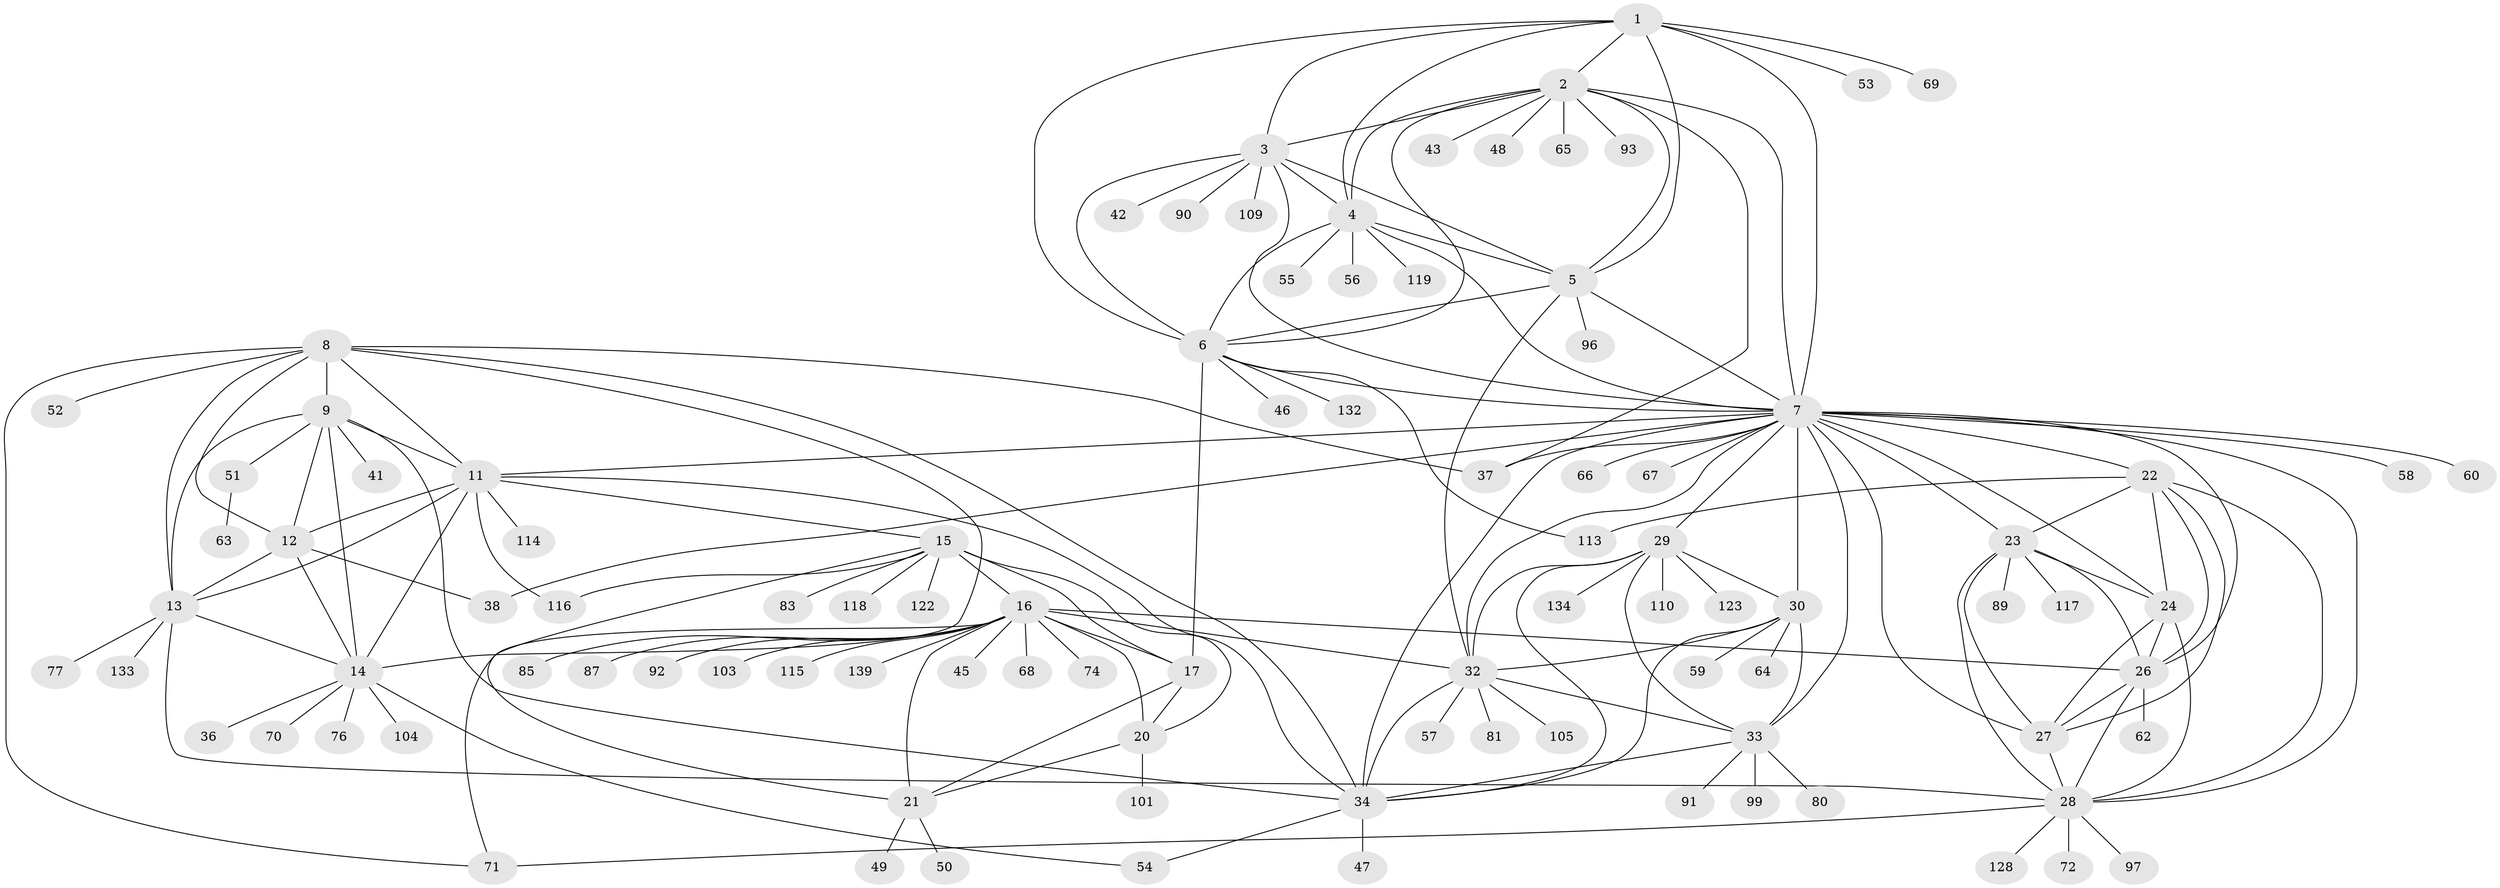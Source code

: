 // original degree distribution, {8: 0.05, 12: 0.014285714285714285, 9: 0.04285714285714286, 10: 0.04285714285714286, 14: 0.014285714285714285, 7: 0.02142857142857143, 11: 0.05714285714285714, 6: 0.007142857142857143, 1: 0.6285714285714286, 3: 0.02142857142857143, 2: 0.1}
// Generated by graph-tools (version 1.1) at 2025/19/03/04/25 18:19:36]
// undirected, 98 vertices, 169 edges
graph export_dot {
graph [start="1"]
  node [color=gray90,style=filled];
  1;
  2 [super="+75"];
  3;
  4 [super="+61"];
  5 [super="+44"];
  6;
  7 [super="+111+124+102+40+79+25"];
  8;
  9 [super="+127+10"];
  11;
  12 [super="+98"];
  13;
  14;
  15;
  16 [super="+108+18"];
  17 [super="+130"];
  20;
  21 [super="+88+120+121"];
  22;
  23;
  24;
  26;
  27 [super="+95+137"];
  28;
  29;
  30 [super="+86+129+35"];
  32;
  33 [super="+39+78"];
  34 [super="+100"];
  36;
  37 [super="+73"];
  38;
  41;
  42;
  43;
  45;
  46;
  47;
  48;
  49;
  50;
  51;
  52;
  53 [super="+82"];
  54;
  55;
  56;
  57;
  58;
  59;
  60;
  62;
  63 [super="+140"];
  64;
  65;
  66;
  67;
  68;
  69;
  70;
  71 [super="+112"];
  72;
  74;
  76;
  77;
  80;
  81;
  83;
  85;
  87;
  89;
  90;
  91;
  92;
  93;
  96;
  97;
  99;
  101;
  103;
  104;
  105;
  109;
  110;
  113;
  114;
  115;
  116;
  117;
  118;
  119 [super="+138+126"];
  122;
  123;
  128;
  132;
  133;
  134;
  139;
  1 -- 2;
  1 -- 3;
  1 -- 4;
  1 -- 5;
  1 -- 6;
  1 -- 7;
  1 -- 53;
  1 -- 69;
  2 -- 3;
  2 -- 4;
  2 -- 5;
  2 -- 6;
  2 -- 7;
  2 -- 43;
  2 -- 48;
  2 -- 65;
  2 -- 93;
  2 -- 37;
  3 -- 4;
  3 -- 5;
  3 -- 6;
  3 -- 7;
  3 -- 42;
  3 -- 90;
  3 -- 109;
  4 -- 5;
  4 -- 6;
  4 -- 7;
  4 -- 55;
  4 -- 56;
  4 -- 119;
  5 -- 6;
  5 -- 7;
  5 -- 32;
  5 -- 96;
  6 -- 7;
  6 -- 17;
  6 -- 46;
  6 -- 113;
  6 -- 132;
  7 -- 11;
  7 -- 37;
  7 -- 26 [weight=2];
  7 -- 66;
  7 -- 67;
  7 -- 22;
  7 -- 23;
  7 -- 24;
  7 -- 27;
  7 -- 28;
  7 -- 29;
  7 -- 30 [weight=2];
  7 -- 32;
  7 -- 33;
  7 -- 34;
  7 -- 38;
  7 -- 58;
  7 -- 60;
  8 -- 9 [weight=2];
  8 -- 11;
  8 -- 12;
  8 -- 13;
  8 -- 14;
  8 -- 34;
  8 -- 37;
  8 -- 52;
  8 -- 71;
  9 -- 11 [weight=2];
  9 -- 12 [weight=2];
  9 -- 13 [weight=2];
  9 -- 14 [weight=2];
  9 -- 34;
  9 -- 41;
  9 -- 51;
  11 -- 12;
  11 -- 13;
  11 -- 14;
  11 -- 15;
  11 -- 114;
  11 -- 116;
  11 -- 34;
  12 -- 13;
  12 -- 14;
  12 -- 38;
  13 -- 14;
  13 -- 28;
  13 -- 77;
  13 -- 133;
  14 -- 36;
  14 -- 54;
  14 -- 70;
  14 -- 76;
  14 -- 104;
  15 -- 16 [weight=3];
  15 -- 17;
  15 -- 20;
  15 -- 21;
  15 -- 83;
  15 -- 116;
  15 -- 118;
  15 -- 122;
  16 -- 17 [weight=3];
  16 -- 20 [weight=3];
  16 -- 21 [weight=3];
  16 -- 26;
  16 -- 68;
  16 -- 71;
  16 -- 74;
  16 -- 139;
  16 -- 85;
  16 -- 87;
  16 -- 92;
  16 -- 32;
  16 -- 103;
  16 -- 45;
  16 -- 115;
  17 -- 20;
  17 -- 21;
  20 -- 21;
  20 -- 101;
  21 -- 49;
  21 -- 50;
  22 -- 23;
  22 -- 24;
  22 -- 26;
  22 -- 27;
  22 -- 28;
  22 -- 113;
  23 -- 24;
  23 -- 26;
  23 -- 27;
  23 -- 28;
  23 -- 89;
  23 -- 117;
  24 -- 26;
  24 -- 27;
  24 -- 28;
  26 -- 27;
  26 -- 28;
  26 -- 62;
  27 -- 28;
  28 -- 71;
  28 -- 72;
  28 -- 97;
  28 -- 128;
  29 -- 30 [weight=2];
  29 -- 32;
  29 -- 33;
  29 -- 34;
  29 -- 110;
  29 -- 123;
  29 -- 134;
  30 -- 32 [weight=2];
  30 -- 33 [weight=2];
  30 -- 34 [weight=2];
  30 -- 64;
  30 -- 59;
  32 -- 33;
  32 -- 34;
  32 -- 57;
  32 -- 81;
  32 -- 105;
  33 -- 34;
  33 -- 80;
  33 -- 91;
  33 -- 99;
  34 -- 47;
  34 -- 54;
  51 -- 63;
}
